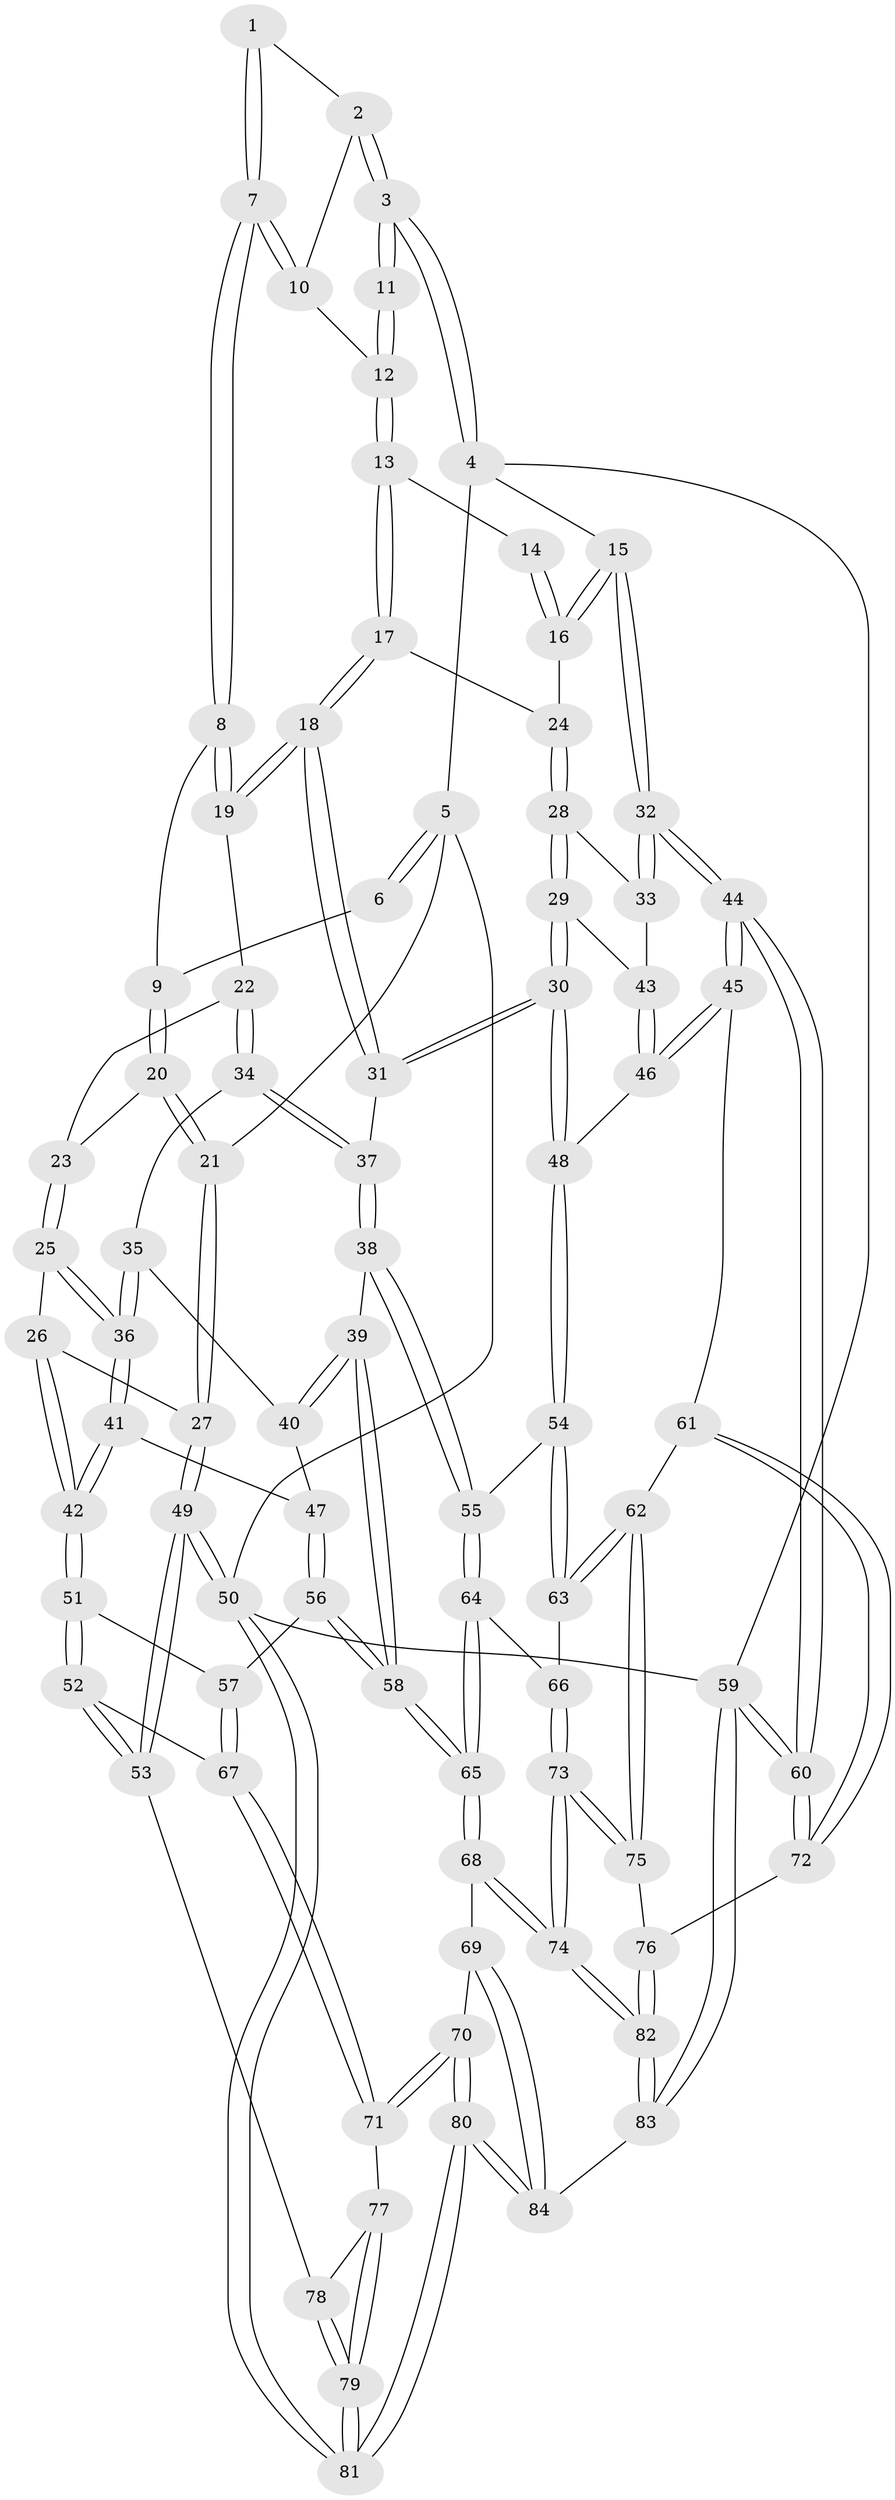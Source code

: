 // Generated by graph-tools (version 1.1) at 2025/38/03/09/25 02:38:45]
// undirected, 84 vertices, 207 edges
graph export_dot {
graph [start="1"]
  node [color=gray90,style=filled];
  1 [pos="+0.6152110334851653+0"];
  2 [pos="+1+0"];
  3 [pos="+1+0"];
  4 [pos="+1+0"];
  5 [pos="+0+0"];
  6 [pos="+0.4005322081969559+0"];
  7 [pos="+0.6456414299834984+0.08362005701763833"];
  8 [pos="+0.5992858275966947+0.15866509329126502"];
  9 [pos="+0.46980376744549335+0.14128596987465047"];
  10 [pos="+0.7373154128576902+0.10479200715792782"];
  11 [pos="+0.921954938366324+0.0672075066525547"];
  12 [pos="+0.797707189376033+0.13531055366953001"];
  13 [pos="+0.8164674876203748+0.22626483318484775"];
  14 [pos="+0.904814609788619+0.18537214230279703"];
  15 [pos="+1+0.07888416720911955"];
  16 [pos="+0.9729666950262532+0.2472467929904703"];
  17 [pos="+0.8110150893466626+0.2729002979156393"];
  18 [pos="+0.6902189272587647+0.33647701908188415"];
  19 [pos="+0.6115121438594187+0.2428424684455462"];
  20 [pos="+0.3221051424538639+0.20603333876780106"];
  21 [pos="+0+0"];
  22 [pos="+0.43864575016345897+0.33730805022668947"];
  23 [pos="+0.342578704597839+0.2571509762968056"];
  24 [pos="+0.9001871473526745+0.3112171984520669"];
  25 [pos="+0.26455358646367505+0.4096390707129962"];
  26 [pos="+0+0.13354188699557681"];
  27 [pos="+0+0"];
  28 [pos="+0.9135042570517101+0.3526852345630794"];
  29 [pos="+0.7816419983279742+0.450999453537816"];
  30 [pos="+0.7152834861953504+0.4549611585685881"];
  31 [pos="+0.6863404889247866+0.40324484908181696"];
  32 [pos="+1+0.54714614258989"];
  33 [pos="+0.9592980392921415+0.4098208868018873"];
  34 [pos="+0.44481047459560513+0.37277979778992065"];
  35 [pos="+0.382966056850602+0.4314660219351713"];
  36 [pos="+0.2629271252157612+0.45138951575041764"];
  37 [pos="+0.5129732751524518+0.450483018084094"];
  38 [pos="+0.4881477442475462+0.5508694623128731"];
  39 [pos="+0.4724211837454397+0.5613500725871877"];
  40 [pos="+0.39262073863253616+0.5010931956246242"];
  41 [pos="+0.2537383778384972+0.46899003354453384"];
  42 [pos="+0.17421918133849093+0.49981179836560846"];
  43 [pos="+0.8593632922148237+0.4738109552343252"];
  44 [pos="+1+0.5884428229340581"];
  45 [pos="+0.9705545724354961+0.6215810167960963"];
  46 [pos="+0.9013922898751673+0.5599127099250926"];
  47 [pos="+0.30117710928757685+0.5191957607460308"];
  48 [pos="+0.7133739279498539+0.5233901942118191"];
  49 [pos="+0+0.663025484772069"];
  50 [pos="+0+1"];
  51 [pos="+0.14028905172407358+0.5574596879855037"];
  52 [pos="+0+0.6449320612648779"];
  53 [pos="+0+0.6675999755739234"];
  54 [pos="+0.6991641838532002+0.5791515784327101"];
  55 [pos="+0.630137977412506+0.6062035759131275"];
  56 [pos="+0.35802696240969006+0.6751766140293667"];
  57 [pos="+0.29654101237828123+0.6910719208165734"];
  58 [pos="+0.390832276153649+0.68131634881113"];
  59 [pos="+1+1"];
  60 [pos="+1+0.9804082183133134"];
  61 [pos="+0.842929704129666+0.69797923373509"];
  62 [pos="+0.8105957281354941+0.7075650996031758"];
  63 [pos="+0.7763369744644648+0.6784799771491499"];
  64 [pos="+0.5800241179141596+0.7160656528530387"];
  65 [pos="+0.42986463791677976+0.7324978414939111"];
  66 [pos="+0.6106960131280311+0.7538574676244307"];
  67 [pos="+0.24288804776556183+0.7455108300451141"];
  68 [pos="+0.4394707930526609+0.8630362195905705"];
  69 [pos="+0.4308677624244487+0.8705673944107768"];
  70 [pos="+0.292697954025936+0.9322242806645197"];
  71 [pos="+0.21838611933871407+0.8268183063047766"];
  72 [pos="+1+0.8891887456080567"];
  73 [pos="+0.6549578977468549+0.8785875894067345"];
  74 [pos="+0.6271490415604344+0.9364506001081269"];
  75 [pos="+0.7863987039755788+0.7929775076855544"];
  76 [pos="+0.8671482817628868+0.8867372989497085"];
  77 [pos="+0.14829556042504327+0.8386255500127986"];
  78 [pos="+0.04221715794723482+0.8015729339075041"];
  79 [pos="+0.08263001348440693+1"];
  80 [pos="+0.1524013479540882+1"];
  81 [pos="+0.0685353153163844+1"];
  82 [pos="+0.6985948127803281+1"];
  83 [pos="+0.6992918476042835+1"];
  84 [pos="+0.4519737692133493+1"];
  1 -- 2;
  1 -- 7;
  1 -- 7;
  2 -- 3;
  2 -- 3;
  2 -- 10;
  3 -- 4;
  3 -- 4;
  3 -- 11;
  3 -- 11;
  4 -- 5;
  4 -- 15;
  4 -- 59;
  5 -- 6;
  5 -- 6;
  5 -- 21;
  5 -- 50;
  6 -- 9;
  7 -- 8;
  7 -- 8;
  7 -- 10;
  7 -- 10;
  8 -- 9;
  8 -- 19;
  8 -- 19;
  9 -- 20;
  9 -- 20;
  10 -- 12;
  11 -- 12;
  11 -- 12;
  12 -- 13;
  12 -- 13;
  13 -- 14;
  13 -- 17;
  13 -- 17;
  14 -- 16;
  14 -- 16;
  15 -- 16;
  15 -- 16;
  15 -- 32;
  15 -- 32;
  16 -- 24;
  17 -- 18;
  17 -- 18;
  17 -- 24;
  18 -- 19;
  18 -- 19;
  18 -- 31;
  18 -- 31;
  19 -- 22;
  20 -- 21;
  20 -- 21;
  20 -- 23;
  21 -- 27;
  21 -- 27;
  22 -- 23;
  22 -- 34;
  22 -- 34;
  23 -- 25;
  23 -- 25;
  24 -- 28;
  24 -- 28;
  25 -- 26;
  25 -- 36;
  25 -- 36;
  26 -- 27;
  26 -- 42;
  26 -- 42;
  27 -- 49;
  27 -- 49;
  28 -- 29;
  28 -- 29;
  28 -- 33;
  29 -- 30;
  29 -- 30;
  29 -- 43;
  30 -- 31;
  30 -- 31;
  30 -- 48;
  30 -- 48;
  31 -- 37;
  32 -- 33;
  32 -- 33;
  32 -- 44;
  32 -- 44;
  33 -- 43;
  34 -- 35;
  34 -- 37;
  34 -- 37;
  35 -- 36;
  35 -- 36;
  35 -- 40;
  36 -- 41;
  36 -- 41;
  37 -- 38;
  37 -- 38;
  38 -- 39;
  38 -- 55;
  38 -- 55;
  39 -- 40;
  39 -- 40;
  39 -- 58;
  39 -- 58;
  40 -- 47;
  41 -- 42;
  41 -- 42;
  41 -- 47;
  42 -- 51;
  42 -- 51;
  43 -- 46;
  43 -- 46;
  44 -- 45;
  44 -- 45;
  44 -- 60;
  44 -- 60;
  45 -- 46;
  45 -- 46;
  45 -- 61;
  46 -- 48;
  47 -- 56;
  47 -- 56;
  48 -- 54;
  48 -- 54;
  49 -- 50;
  49 -- 50;
  49 -- 53;
  49 -- 53;
  50 -- 81;
  50 -- 81;
  50 -- 59;
  51 -- 52;
  51 -- 52;
  51 -- 57;
  52 -- 53;
  52 -- 53;
  52 -- 67;
  53 -- 78;
  54 -- 55;
  54 -- 63;
  54 -- 63;
  55 -- 64;
  55 -- 64;
  56 -- 57;
  56 -- 58;
  56 -- 58;
  57 -- 67;
  57 -- 67;
  58 -- 65;
  58 -- 65;
  59 -- 60;
  59 -- 60;
  59 -- 83;
  59 -- 83;
  60 -- 72;
  60 -- 72;
  61 -- 62;
  61 -- 72;
  61 -- 72;
  62 -- 63;
  62 -- 63;
  62 -- 75;
  62 -- 75;
  63 -- 66;
  64 -- 65;
  64 -- 65;
  64 -- 66;
  65 -- 68;
  65 -- 68;
  66 -- 73;
  66 -- 73;
  67 -- 71;
  67 -- 71;
  68 -- 69;
  68 -- 74;
  68 -- 74;
  69 -- 70;
  69 -- 84;
  69 -- 84;
  70 -- 71;
  70 -- 71;
  70 -- 80;
  70 -- 80;
  71 -- 77;
  72 -- 76;
  73 -- 74;
  73 -- 74;
  73 -- 75;
  73 -- 75;
  74 -- 82;
  74 -- 82;
  75 -- 76;
  76 -- 82;
  76 -- 82;
  77 -- 78;
  77 -- 79;
  77 -- 79;
  78 -- 79;
  78 -- 79;
  79 -- 81;
  79 -- 81;
  80 -- 81;
  80 -- 81;
  80 -- 84;
  80 -- 84;
  82 -- 83;
  82 -- 83;
  83 -- 84;
}
